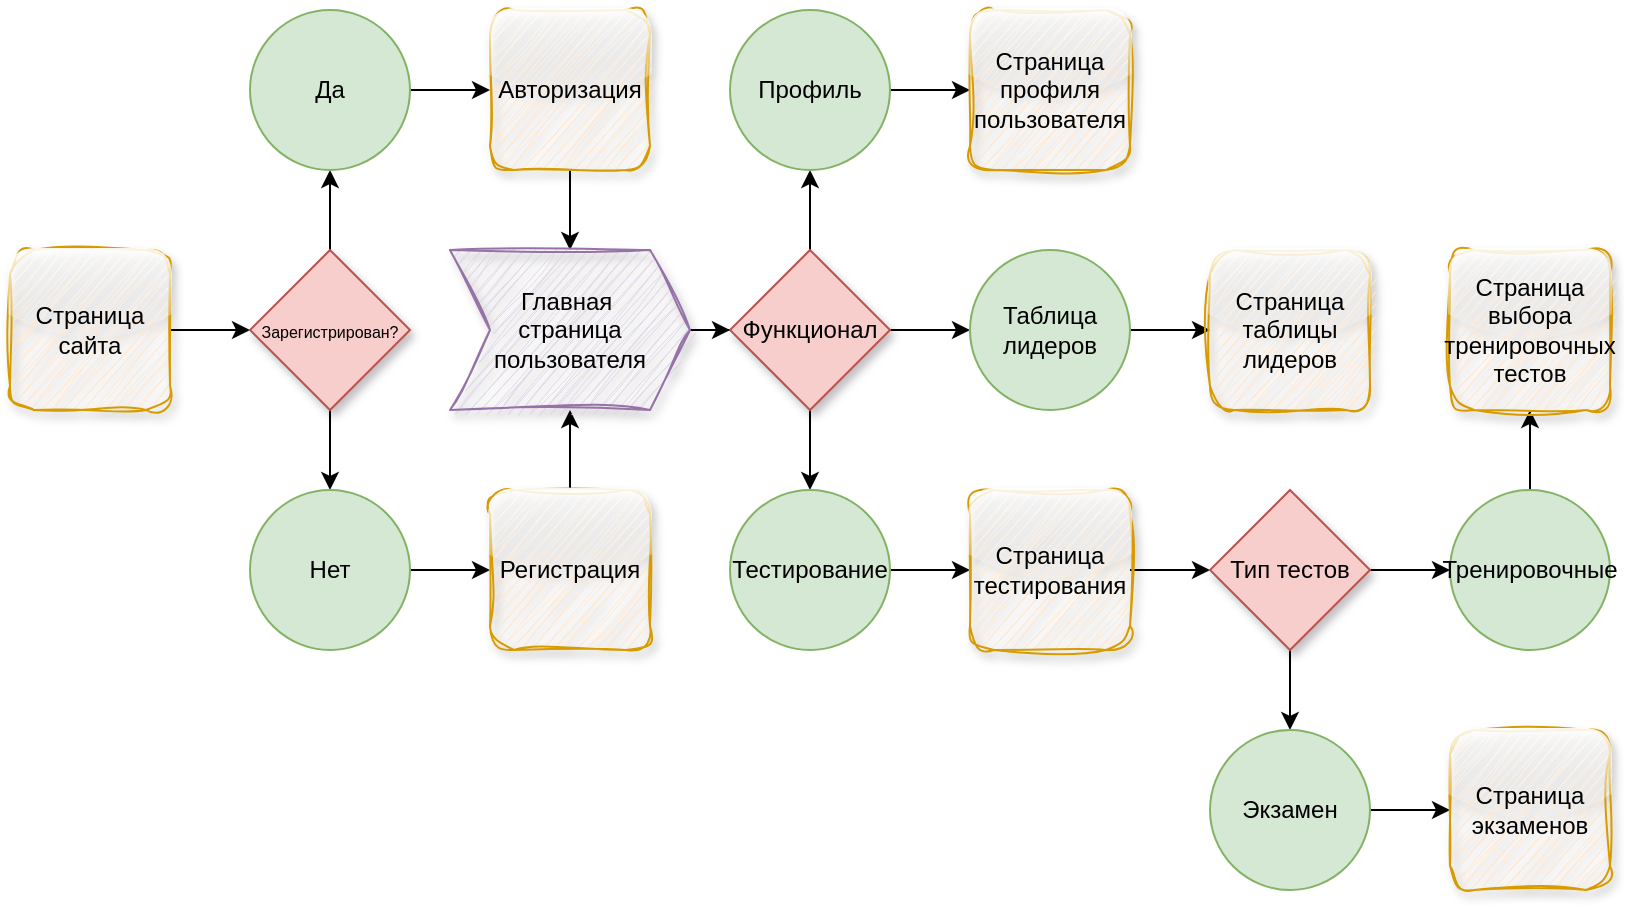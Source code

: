 <mxfile version="26.0.10">
  <diagram name="Page-1" id="pyUK-wu1zoBjb0XIBbU0">
    <mxGraphModel dx="1827" dy="1666" grid="1" gridSize="10" guides="1" tooltips="1" connect="1" arrows="1" fold="1" page="1" pageScale="1" pageWidth="827" pageHeight="1169" math="0" shadow="0">
      <root>
        <mxCell id="0" />
        <mxCell id="1" parent="0" />
        <mxCell id="WwrMOiWACb1FL4NVmru--6" value="" style="edgeStyle=orthogonalEdgeStyle;rounded=0;orthogonalLoop=1;jettySize=auto;html=1;" edge="1" parent="1" source="WwrMOiWACb1FL4NVmru--2" target="WwrMOiWACb1FL4NVmru--5">
          <mxGeometry relative="1" as="geometry" />
        </mxCell>
        <mxCell id="WwrMOiWACb1FL4NVmru--2" value="&lt;font style=&quot;font-size: 12px;&quot;&gt;Страница сайта&lt;/font&gt;" style="rounded=1;whiteSpace=wrap;html=1;fillColor=#ffe6cc;strokeColor=#D79B00;sketch=1;curveFitting=1;jiggle=2;shadow=1;glass=1;" vertex="1" parent="1">
          <mxGeometry y="120" width="80" height="80" as="geometry" />
        </mxCell>
        <mxCell id="WwrMOiWACb1FL4NVmru--8" value="" style="edgeStyle=orthogonalEdgeStyle;rounded=0;orthogonalLoop=1;jettySize=auto;html=1;" edge="1" parent="1" source="WwrMOiWACb1FL4NVmru--5" target="WwrMOiWACb1FL4NVmru--7">
          <mxGeometry relative="1" as="geometry" />
        </mxCell>
        <mxCell id="WwrMOiWACb1FL4NVmru--10" value="" style="edgeStyle=orthogonalEdgeStyle;rounded=0;orthogonalLoop=1;jettySize=auto;html=1;" edge="1" parent="1" source="WwrMOiWACb1FL4NVmru--5" target="WwrMOiWACb1FL4NVmru--9">
          <mxGeometry relative="1" as="geometry" />
        </mxCell>
        <mxCell id="WwrMOiWACb1FL4NVmru--5" value="&lt;font style=&quot;font-size: 8px;&quot;&gt;Зарегистрирован?&lt;/font&gt;" style="rhombus;whiteSpace=wrap;html=1;fillColor=#f8cecc;strokeColor=#b85450;shadow=1;" vertex="1" parent="1">
          <mxGeometry x="120" y="120" width="80" height="80" as="geometry" />
        </mxCell>
        <mxCell id="WwrMOiWACb1FL4NVmru--12" value="" style="edgeStyle=orthogonalEdgeStyle;rounded=0;orthogonalLoop=1;jettySize=auto;html=1;" edge="1" parent="1" source="WwrMOiWACb1FL4NVmru--7" target="WwrMOiWACb1FL4NVmru--11">
          <mxGeometry relative="1" as="geometry" />
        </mxCell>
        <mxCell id="WwrMOiWACb1FL4NVmru--7" value="Да" style="ellipse;whiteSpace=wrap;html=1;fillColor=#d5e8d4;strokeColor=#82b366;shadow=0;" vertex="1" parent="1">
          <mxGeometry x="120" width="80" height="80" as="geometry" />
        </mxCell>
        <mxCell id="WwrMOiWACb1FL4NVmru--16" value="" style="edgeStyle=orthogonalEdgeStyle;rounded=0;orthogonalLoop=1;jettySize=auto;html=1;" edge="1" parent="1" source="WwrMOiWACb1FL4NVmru--9" target="WwrMOiWACb1FL4NVmru--15">
          <mxGeometry relative="1" as="geometry" />
        </mxCell>
        <mxCell id="WwrMOiWACb1FL4NVmru--9" value="Нет" style="ellipse;whiteSpace=wrap;html=1;fillColor=#d5e8d4;strokeColor=#82b366;shadow=0;" vertex="1" parent="1">
          <mxGeometry x="120" y="240" width="80" height="80" as="geometry" />
        </mxCell>
        <mxCell id="WwrMOiWACb1FL4NVmru--18" value="" style="edgeStyle=orthogonalEdgeStyle;rounded=0;orthogonalLoop=1;jettySize=auto;html=1;" edge="1" parent="1" source="WwrMOiWACb1FL4NVmru--11" target="WwrMOiWACb1FL4NVmru--17">
          <mxGeometry relative="1" as="geometry" />
        </mxCell>
        <mxCell id="WwrMOiWACb1FL4NVmru--11" value="Авторизация" style="whiteSpace=wrap;html=1;fillColor=#ffe6cc;strokeColor=#D79B00;sketch=1;curveFitting=1;jiggle=2;shadow=1;glass=1;rounded=1;" vertex="1" parent="1">
          <mxGeometry x="240" width="80" height="80" as="geometry" />
        </mxCell>
        <mxCell id="WwrMOiWACb1FL4NVmru--19" value="" style="edgeStyle=orthogonalEdgeStyle;rounded=0;orthogonalLoop=1;jettySize=auto;html=1;" edge="1" parent="1" source="WwrMOiWACb1FL4NVmru--15" target="WwrMOiWACb1FL4NVmru--17">
          <mxGeometry relative="1" as="geometry" />
        </mxCell>
        <mxCell id="WwrMOiWACb1FL4NVmru--15" value="Регистрация" style="whiteSpace=wrap;html=1;fillColor=#ffe6cc;strokeColor=#D79B00;sketch=1;curveFitting=1;jiggle=2;shadow=1;glass=1;rounded=1;" vertex="1" parent="1">
          <mxGeometry x="240" y="240" width="80" height="80" as="geometry" />
        </mxCell>
        <mxCell id="WwrMOiWACb1FL4NVmru--21" value="" style="edgeStyle=orthogonalEdgeStyle;rounded=0;orthogonalLoop=1;jettySize=auto;html=1;" edge="1" parent="1" source="WwrMOiWACb1FL4NVmru--17" target="WwrMOiWACb1FL4NVmru--20">
          <mxGeometry relative="1" as="geometry" />
        </mxCell>
        <mxCell id="WwrMOiWACb1FL4NVmru--17" value="Главная&amp;nbsp;&lt;div&gt;страница пользователя&lt;/div&gt;" style="shape=step;perimeter=stepPerimeter;whiteSpace=wrap;html=1;fixedSize=1;fillColor=#e1d5e7;strokeColor=#9673a6;sketch=1;curveFitting=1;jiggle=2;shadow=1;rounded=0;" vertex="1" parent="1">
          <mxGeometry x="220" y="120" width="120" height="80" as="geometry" />
        </mxCell>
        <mxCell id="WwrMOiWACb1FL4NVmru--23" value="" style="edgeStyle=orthogonalEdgeStyle;rounded=0;orthogonalLoop=1;jettySize=auto;html=1;" edge="1" parent="1" source="WwrMOiWACb1FL4NVmru--20" target="WwrMOiWACb1FL4NVmru--22">
          <mxGeometry relative="1" as="geometry" />
        </mxCell>
        <mxCell id="WwrMOiWACb1FL4NVmru--25" value="" style="edgeStyle=orthogonalEdgeStyle;rounded=0;orthogonalLoop=1;jettySize=auto;html=1;" edge="1" parent="1" source="WwrMOiWACb1FL4NVmru--20" target="WwrMOiWACb1FL4NVmru--24">
          <mxGeometry relative="1" as="geometry" />
        </mxCell>
        <mxCell id="WwrMOiWACb1FL4NVmru--27" value="" style="edgeStyle=orthogonalEdgeStyle;rounded=0;orthogonalLoop=1;jettySize=auto;html=1;" edge="1" parent="1" source="WwrMOiWACb1FL4NVmru--20" target="WwrMOiWACb1FL4NVmru--26">
          <mxGeometry relative="1" as="geometry" />
        </mxCell>
        <mxCell id="WwrMOiWACb1FL4NVmru--20" value="Функционал" style="rhombus;whiteSpace=wrap;html=1;fillColor=#f8cecc;strokeColor=#b85450;shadow=1;" vertex="1" parent="1">
          <mxGeometry x="360" y="120" width="80" height="80" as="geometry" />
        </mxCell>
        <mxCell id="WwrMOiWACb1FL4NVmru--29" value="" style="edgeStyle=orthogonalEdgeStyle;rounded=0;orthogonalLoop=1;jettySize=auto;html=1;" edge="1" parent="1" source="WwrMOiWACb1FL4NVmru--22" target="WwrMOiWACb1FL4NVmru--28">
          <mxGeometry relative="1" as="geometry" />
        </mxCell>
        <mxCell id="WwrMOiWACb1FL4NVmru--22" value="Профиль" style="ellipse;whiteSpace=wrap;html=1;fillColor=#d5e8d4;strokeColor=#82b366;shadow=0;" vertex="1" parent="1">
          <mxGeometry x="360" width="80" height="80" as="geometry" />
        </mxCell>
        <mxCell id="WwrMOiWACb1FL4NVmru--31" value="" style="edgeStyle=orthogonalEdgeStyle;rounded=0;orthogonalLoop=1;jettySize=auto;html=1;" edge="1" parent="1" source="WwrMOiWACb1FL4NVmru--24" target="WwrMOiWACb1FL4NVmru--30">
          <mxGeometry relative="1" as="geometry" />
        </mxCell>
        <mxCell id="WwrMOiWACb1FL4NVmru--24" value="Таблица лидеров" style="ellipse;whiteSpace=wrap;html=1;fillColor=#d5e8d4;strokeColor=#82b366;shadow=0;" vertex="1" parent="1">
          <mxGeometry x="480" y="120" width="80" height="80" as="geometry" />
        </mxCell>
        <mxCell id="WwrMOiWACb1FL4NVmru--35" value="" style="edgeStyle=orthogonalEdgeStyle;rounded=0;orthogonalLoop=1;jettySize=auto;html=1;" edge="1" parent="1" source="WwrMOiWACb1FL4NVmru--26" target="WwrMOiWACb1FL4NVmru--34">
          <mxGeometry relative="1" as="geometry" />
        </mxCell>
        <mxCell id="WwrMOiWACb1FL4NVmru--26" value="Тестирование" style="ellipse;whiteSpace=wrap;html=1;fillColor=#d5e8d4;strokeColor=#82b366;shadow=0;" vertex="1" parent="1">
          <mxGeometry x="360" y="240" width="80" height="80" as="geometry" />
        </mxCell>
        <mxCell id="WwrMOiWACb1FL4NVmru--28" value="Страница профиля пользователя" style="whiteSpace=wrap;html=1;fillColor=#ffe6cc;strokeColor=#D79B00;sketch=1;curveFitting=1;jiggle=2;shadow=1;glass=1;rounded=1;" vertex="1" parent="1">
          <mxGeometry x="480" width="80" height="80" as="geometry" />
        </mxCell>
        <mxCell id="WwrMOiWACb1FL4NVmru--30" value="Страница таблицы лидеров" style="whiteSpace=wrap;html=1;fillColor=#ffe6cc;strokeColor=#D79B00;sketch=1;curveFitting=1;jiggle=2;shadow=1;glass=1;rounded=1;" vertex="1" parent="1">
          <mxGeometry x="600" y="120" width="80" height="80" as="geometry" />
        </mxCell>
        <mxCell id="WwrMOiWACb1FL4NVmru--37" value="" style="edgeStyle=orthogonalEdgeStyle;rounded=0;orthogonalLoop=1;jettySize=auto;html=1;" edge="1" parent="1" source="WwrMOiWACb1FL4NVmru--34" target="WwrMOiWACb1FL4NVmru--36">
          <mxGeometry relative="1" as="geometry" />
        </mxCell>
        <mxCell id="WwrMOiWACb1FL4NVmru--34" value="Страница тестирования" style="whiteSpace=wrap;html=1;fillColor=#ffe6cc;strokeColor=#D79B00;sketch=1;curveFitting=1;jiggle=2;shadow=1;glass=1;rounded=1;" vertex="1" parent="1">
          <mxGeometry x="480" y="240" width="80" height="80" as="geometry" />
        </mxCell>
        <mxCell id="WwrMOiWACb1FL4NVmru--39" value="" style="edgeStyle=orthogonalEdgeStyle;rounded=0;orthogonalLoop=1;jettySize=auto;html=1;" edge="1" parent="1" source="WwrMOiWACb1FL4NVmru--36" target="WwrMOiWACb1FL4NVmru--38">
          <mxGeometry relative="1" as="geometry" />
        </mxCell>
        <mxCell id="WwrMOiWACb1FL4NVmru--44" value="" style="edgeStyle=orthogonalEdgeStyle;rounded=0;orthogonalLoop=1;jettySize=auto;html=1;" edge="1" parent="1" source="WwrMOiWACb1FL4NVmru--36" target="WwrMOiWACb1FL4NVmru--43">
          <mxGeometry relative="1" as="geometry" />
        </mxCell>
        <mxCell id="WwrMOiWACb1FL4NVmru--36" value="&lt;font style=&quot;font-size: 12px;&quot;&gt;Тип тестов&lt;/font&gt;" style="rhombus;whiteSpace=wrap;html=1;fillColor=#f8cecc;strokeColor=#b85450;shadow=1;" vertex="1" parent="1">
          <mxGeometry x="600" y="240" width="80" height="80" as="geometry" />
        </mxCell>
        <mxCell id="WwrMOiWACb1FL4NVmru--41" value="" style="edgeStyle=orthogonalEdgeStyle;rounded=0;orthogonalLoop=1;jettySize=auto;html=1;" edge="1" parent="1" source="WwrMOiWACb1FL4NVmru--38" target="WwrMOiWACb1FL4NVmru--40">
          <mxGeometry relative="1" as="geometry" />
        </mxCell>
        <mxCell id="WwrMOiWACb1FL4NVmru--38" value="Тренировочные" style="ellipse;whiteSpace=wrap;html=1;fillColor=#d5e8d4;strokeColor=#82b366;shadow=0;" vertex="1" parent="1">
          <mxGeometry x="720" y="240" width="80" height="80" as="geometry" />
        </mxCell>
        <mxCell id="WwrMOiWACb1FL4NVmru--40" value="Страница выбора тренировочных тестов" style="whiteSpace=wrap;html=1;fillColor=#ffe6cc;strokeColor=#D79B00;sketch=1;curveFitting=1;jiggle=2;shadow=1;glass=1;rounded=1;" vertex="1" parent="1">
          <mxGeometry x="720" y="120" width="80" height="80" as="geometry" />
        </mxCell>
        <mxCell id="WwrMOiWACb1FL4NVmru--46" value="" style="edgeStyle=orthogonalEdgeStyle;rounded=0;orthogonalLoop=1;jettySize=auto;html=1;" edge="1" parent="1" source="WwrMOiWACb1FL4NVmru--43" target="WwrMOiWACb1FL4NVmru--45">
          <mxGeometry relative="1" as="geometry" />
        </mxCell>
        <mxCell id="WwrMOiWACb1FL4NVmru--43" value="Экзамен" style="ellipse;whiteSpace=wrap;html=1;fillColor=#d5e8d4;strokeColor=#82b366;shadow=0;" vertex="1" parent="1">
          <mxGeometry x="600" y="360" width="80" height="80" as="geometry" />
        </mxCell>
        <mxCell id="WwrMOiWACb1FL4NVmru--45" value="Страница экзаменов" style="whiteSpace=wrap;html=1;fillColor=#ffe6cc;strokeColor=#D79B00;sketch=1;curveFitting=1;jiggle=2;shadow=1;glass=1;rounded=1;" vertex="1" parent="1">
          <mxGeometry x="720" y="360" width="80" height="80" as="geometry" />
        </mxCell>
      </root>
    </mxGraphModel>
  </diagram>
</mxfile>

